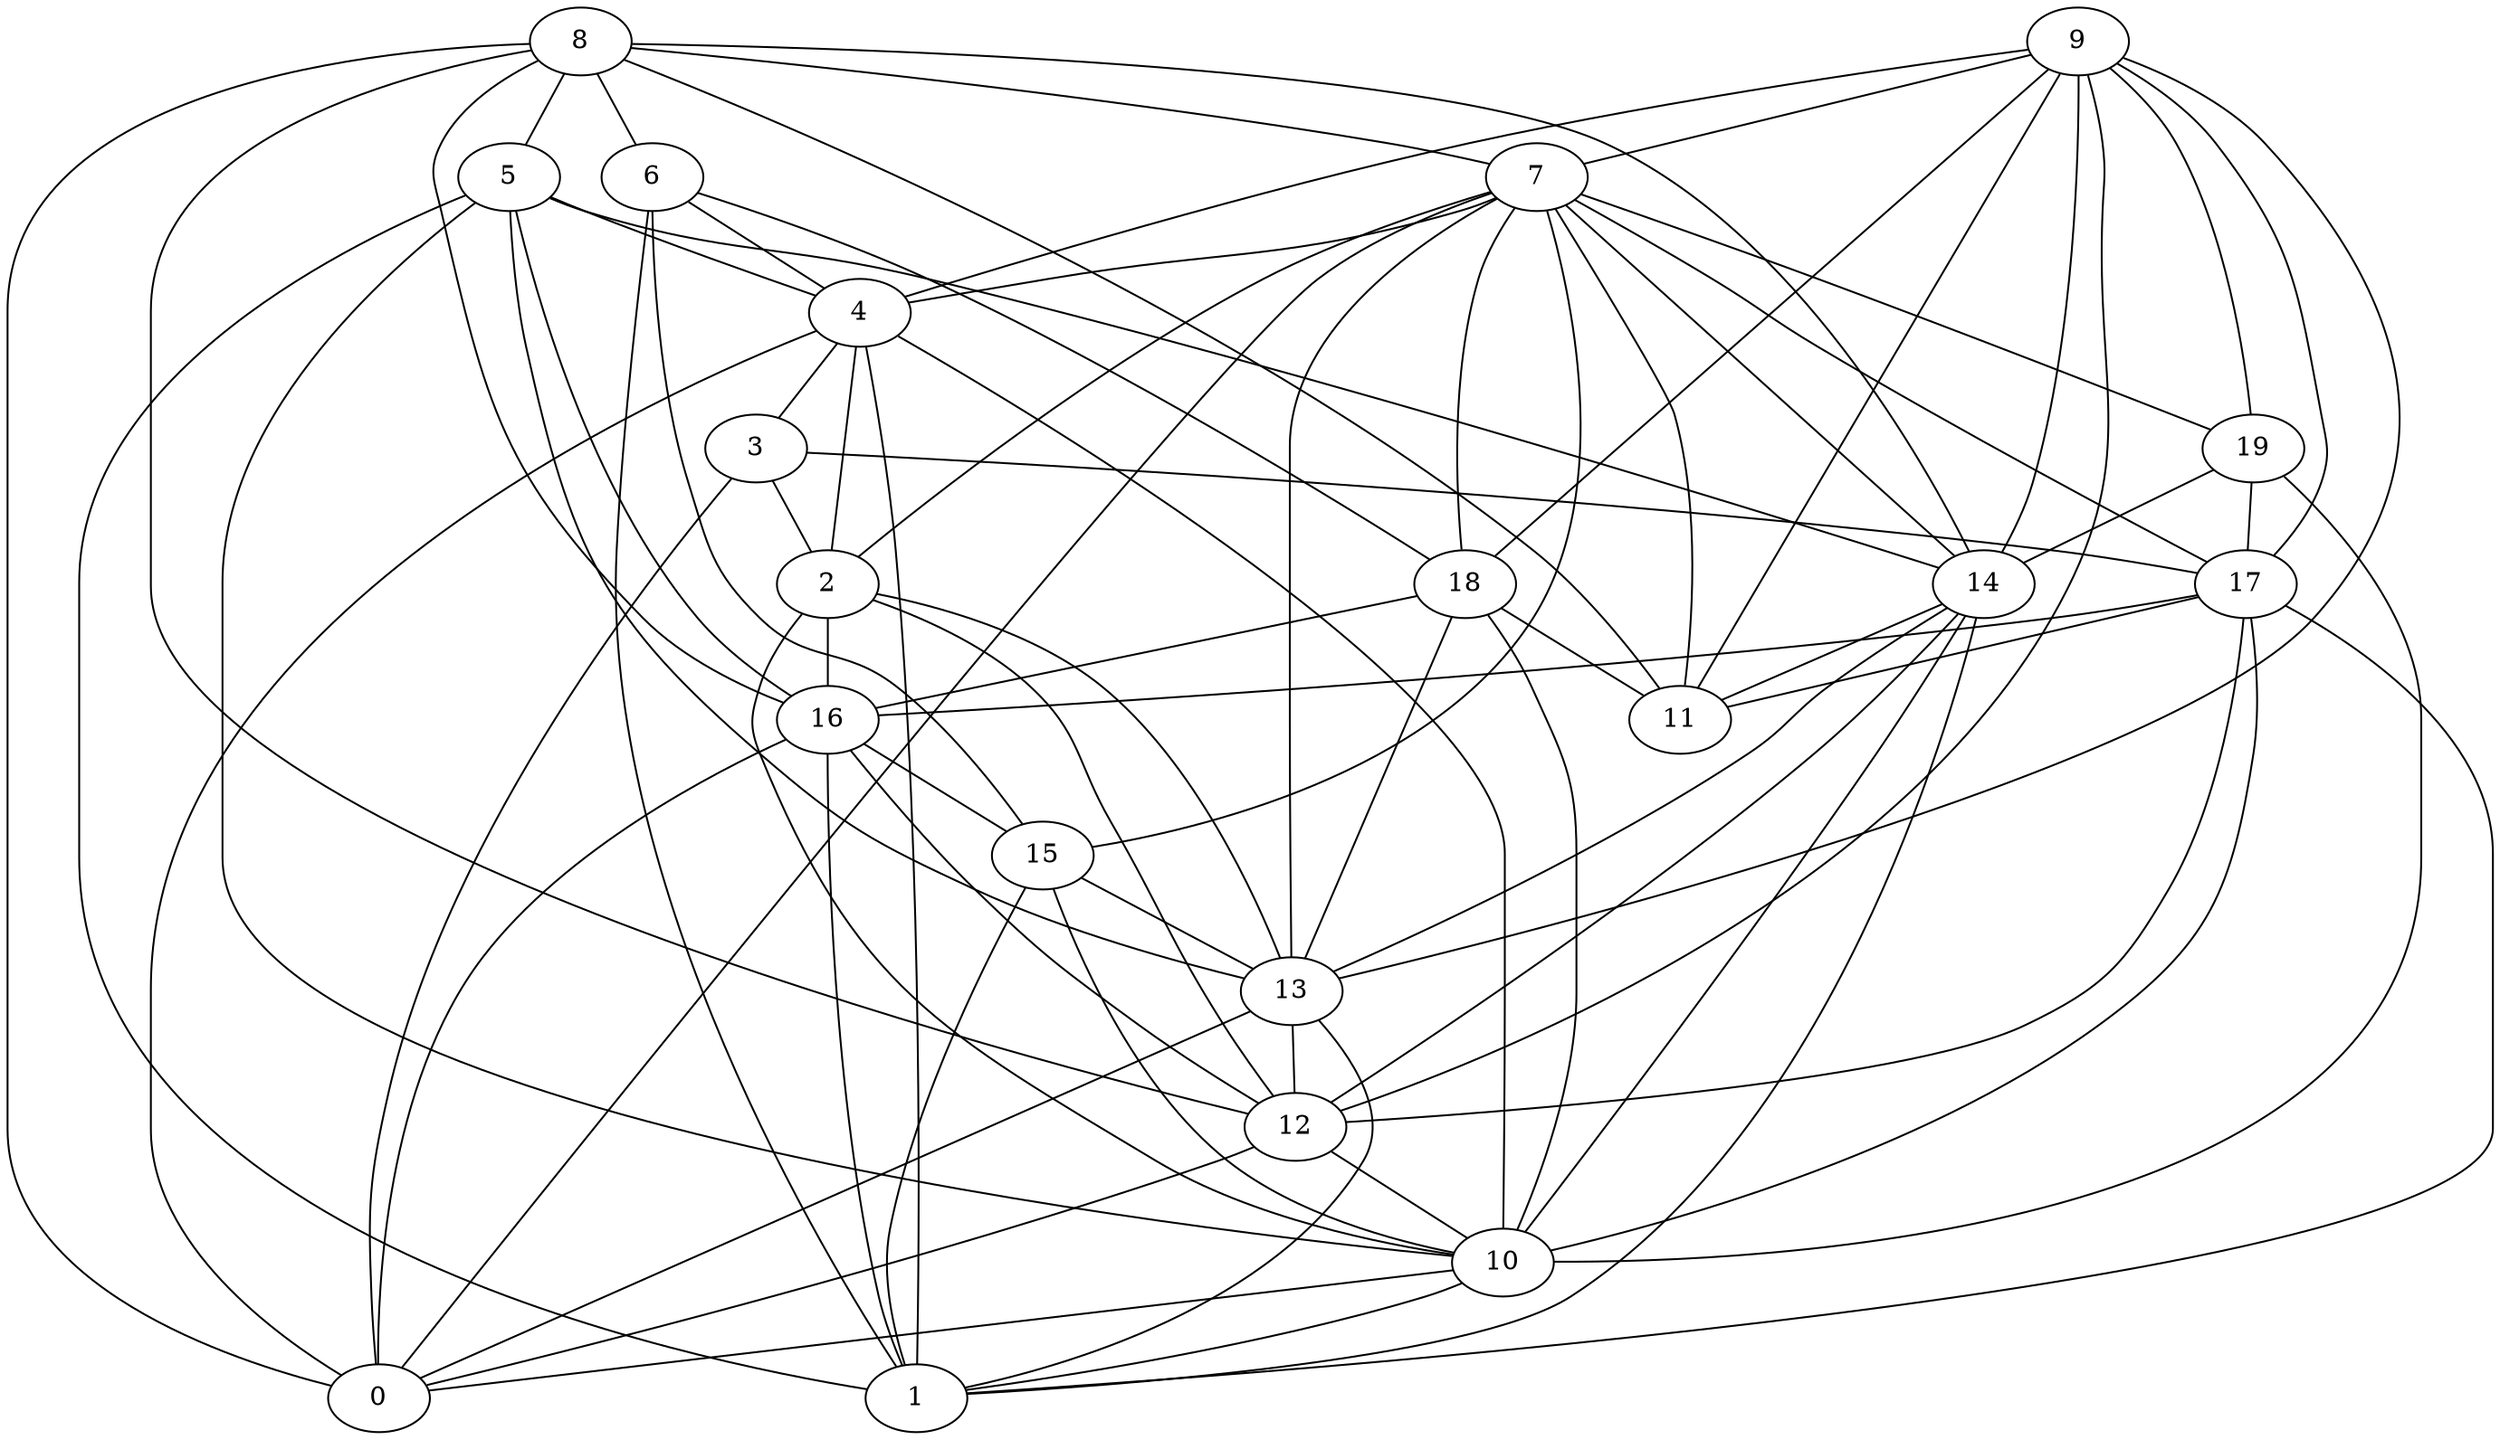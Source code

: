 digraph GG_graph {

subgraph G_graph {
edge [color = black]
"17" -> "11" [dir = none]
"17" -> "10" [dir = none]
"7" -> "2" [dir = none]
"7" -> "11" [dir = none]
"18" -> "11" [dir = none]
"18" -> "13" [dir = none]
"2" -> "12" [dir = none]
"2" -> "13" [dir = none]
"2" -> "16" [dir = none]
"5" -> "4" [dir = none]
"5" -> "1" [dir = none]
"5" -> "14" [dir = none]
"5" -> "10" [dir = none]
"5" -> "16" [dir = none]
"12" -> "10" [dir = none]
"14" -> "11" [dir = none]
"14" -> "12" [dir = none]
"19" -> "10" [dir = none]
"6" -> "15" [dir = none]
"8" -> "7" [dir = none]
"8" -> "16" [dir = none]
"8" -> "5" [dir = none]
"8" -> "6" [dir = none]
"3" -> "2" [dir = none]
"3" -> "17" [dir = none]
"16" -> "12" [dir = none]
"16" -> "0" [dir = none]
"4" -> "2" [dir = none]
"4" -> "3" [dir = none]
"4" -> "10" [dir = none]
"15" -> "13" [dir = none]
"15" -> "1" [dir = none]
"13" -> "0" [dir = none]
"13" -> "12" [dir = none]
"13" -> "1" [dir = none]
"9" -> "11" [dir = none]
"9" -> "13" [dir = none]
"9" -> "19" [dir = none]
"7" -> "0" [dir = none]
"9" -> "12" [dir = none]
"4" -> "1" [dir = none]
"6" -> "18" [dir = none]
"7" -> "19" [dir = none]
"9" -> "18" [dir = none]
"16" -> "1" [dir = none]
"17" -> "1" [dir = none]
"9" -> "4" [dir = none]
"14" -> "1" [dir = none]
"7" -> "17" [dir = none]
"7" -> "14" [dir = none]
"7" -> "13" [dir = none]
"9" -> "14" [dir = none]
"7" -> "18" [dir = none]
"8" -> "14" [dir = none]
"14" -> "13" [dir = none]
"5" -> "13" [dir = none]
"4" -> "0" [dir = none]
"19" -> "17" [dir = none]
"17" -> "16" [dir = none]
"8" -> "0" [dir = none]
"7" -> "15" [dir = none]
"10" -> "1" [dir = none]
"19" -> "14" [dir = none]
"15" -> "10" [dir = none]
"3" -> "0" [dir = none]
"9" -> "17" [dir = none]
"17" -> "12" [dir = none]
"8" -> "12" [dir = none]
"16" -> "15" [dir = none]
"9" -> "7" [dir = none]
"10" -> "0" [dir = none]
"6" -> "4" [dir = none]
"18" -> "16" [dir = none]
"7" -> "4" [dir = none]
"2" -> "10" [dir = none]
"18" -> "10" [dir = none]
"14" -> "10" [dir = none]
"12" -> "0" [dir = none]
"6" -> "1" [dir = none]
"8" -> "11" [dir = none]
}

}
